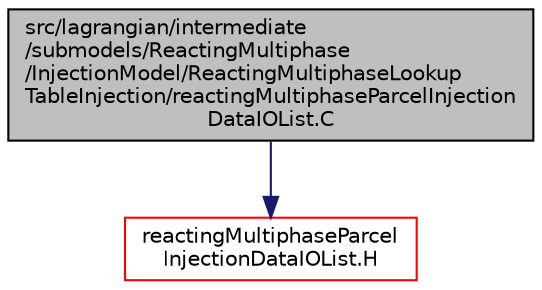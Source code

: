 digraph "src/lagrangian/intermediate/submodels/ReactingMultiphase/InjectionModel/ReactingMultiphaseLookupTableInjection/reactingMultiphaseParcelInjectionDataIOList.C"
{
  bgcolor="transparent";
  edge [fontname="Helvetica",fontsize="10",labelfontname="Helvetica",labelfontsize="10"];
  node [fontname="Helvetica",fontsize="10",shape=record];
  Node1 [label="src/lagrangian/intermediate\l/submodels/ReactingMultiphase\l/InjectionModel/ReactingMultiphaseLookup\lTableInjection/reactingMultiphaseParcelInjection\lDataIOList.C",height=0.2,width=0.4,color="black", fillcolor="grey75", style="filled", fontcolor="black"];
  Node1 -> Node2 [color="midnightblue",fontsize="10",style="solid",fontname="Helvetica"];
  Node2 [label="reactingMultiphaseParcel\lInjectionDataIOList.H",height=0.2,width=0.4,color="red",URL="$a06864.html"];
}
